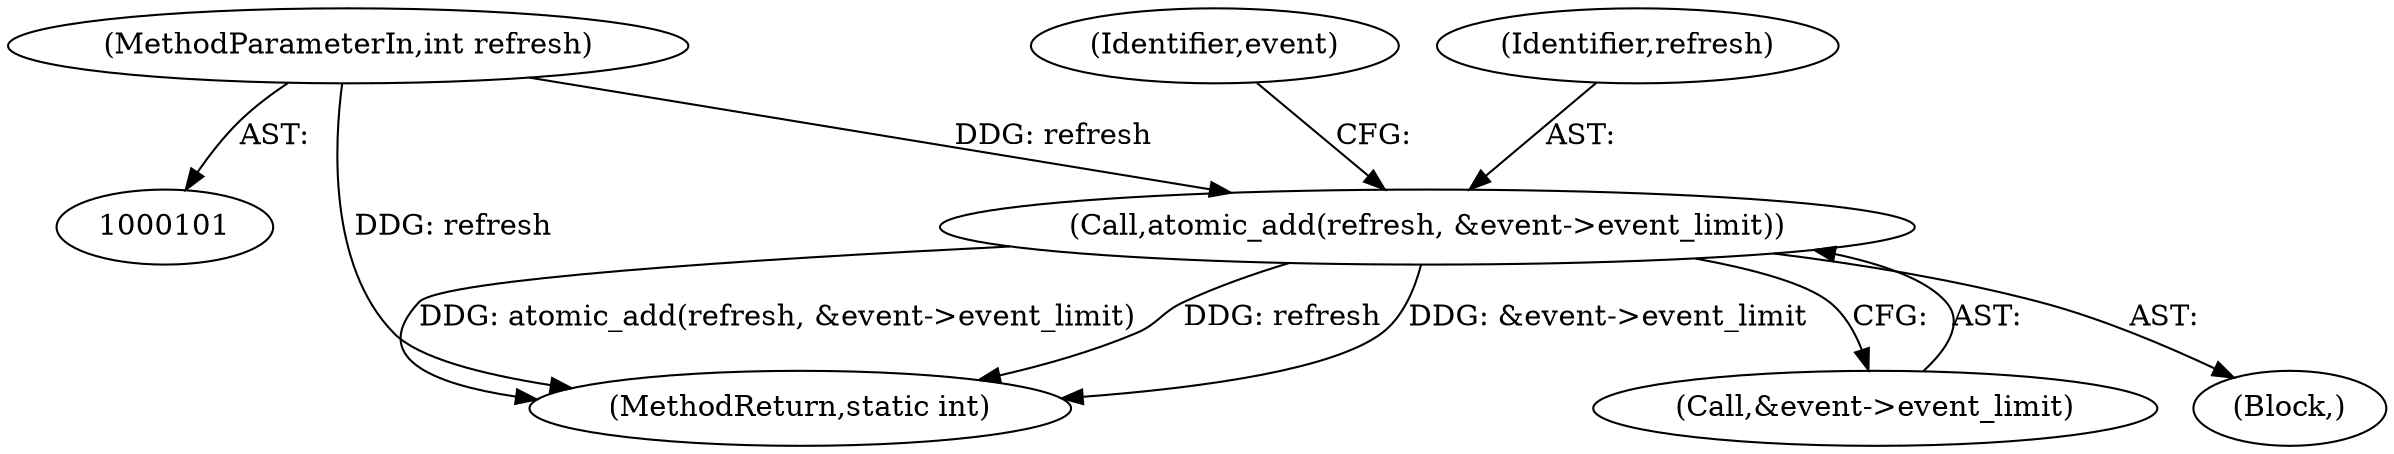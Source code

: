digraph "0_linux_f63a8daa5812afef4f06c962351687e1ff9ccb2b_5@pointer" {
"1000118" [label="(Call,atomic_add(refresh, &event->event_limit))"];
"1000103" [label="(MethodParameterIn,int refresh)"];
"1000104" [label="(Block,)"];
"1000103" [label="(MethodParameterIn,int refresh)"];
"1000118" [label="(Call,atomic_add(refresh, &event->event_limit))"];
"1000125" [label="(Identifier,event)"];
"1000119" [label="(Identifier,refresh)"];
"1000128" [label="(MethodReturn,static int)"];
"1000120" [label="(Call,&event->event_limit)"];
"1000118" -> "1000104"  [label="AST: "];
"1000118" -> "1000120"  [label="CFG: "];
"1000119" -> "1000118"  [label="AST: "];
"1000120" -> "1000118"  [label="AST: "];
"1000125" -> "1000118"  [label="CFG: "];
"1000118" -> "1000128"  [label="DDG: atomic_add(refresh, &event->event_limit)"];
"1000118" -> "1000128"  [label="DDG: refresh"];
"1000118" -> "1000128"  [label="DDG: &event->event_limit"];
"1000103" -> "1000118"  [label="DDG: refresh"];
"1000103" -> "1000101"  [label="AST: "];
"1000103" -> "1000128"  [label="DDG: refresh"];
}
